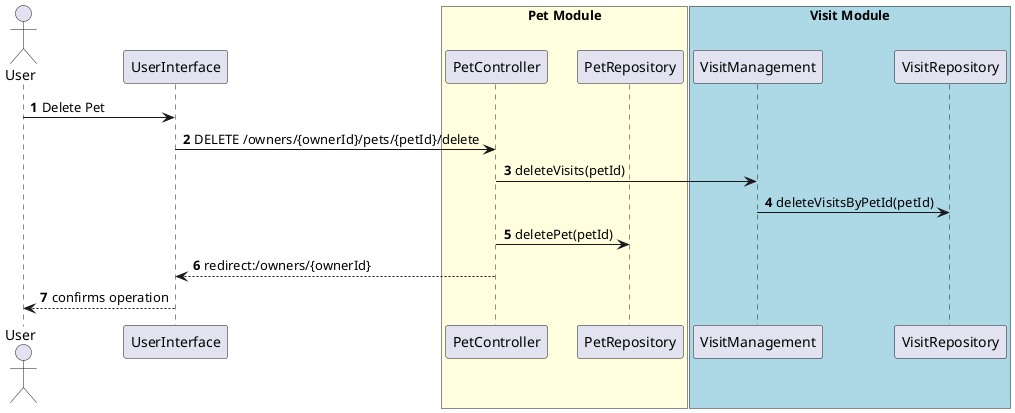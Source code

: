 @startuml

autonumber

actor User
participant UserInterface
participant PetController
participant PetRepository

box "Pet Module" #lightyellow
    participant PetController
    participant PetRepository
end box

box "Visit Module" #lightblue
    participant VisitManagement
    participant VisitRepository
end box


User -> UserInterface: Delete Pet
UserInterface -> PetController: DELETE /owners/{ownerId}/pets/{petId}/delete
PetController -> VisitManagement: deleteVisits(petId)
VisitManagement -> VisitRepository: deleteVisitsByPetId(petId)

PetController -> PetRepository: deletePet(petId)
PetController --> UserInterface: redirect:/owners/{ownerId}
UserInterface --> User: confirms operation

@enduml


